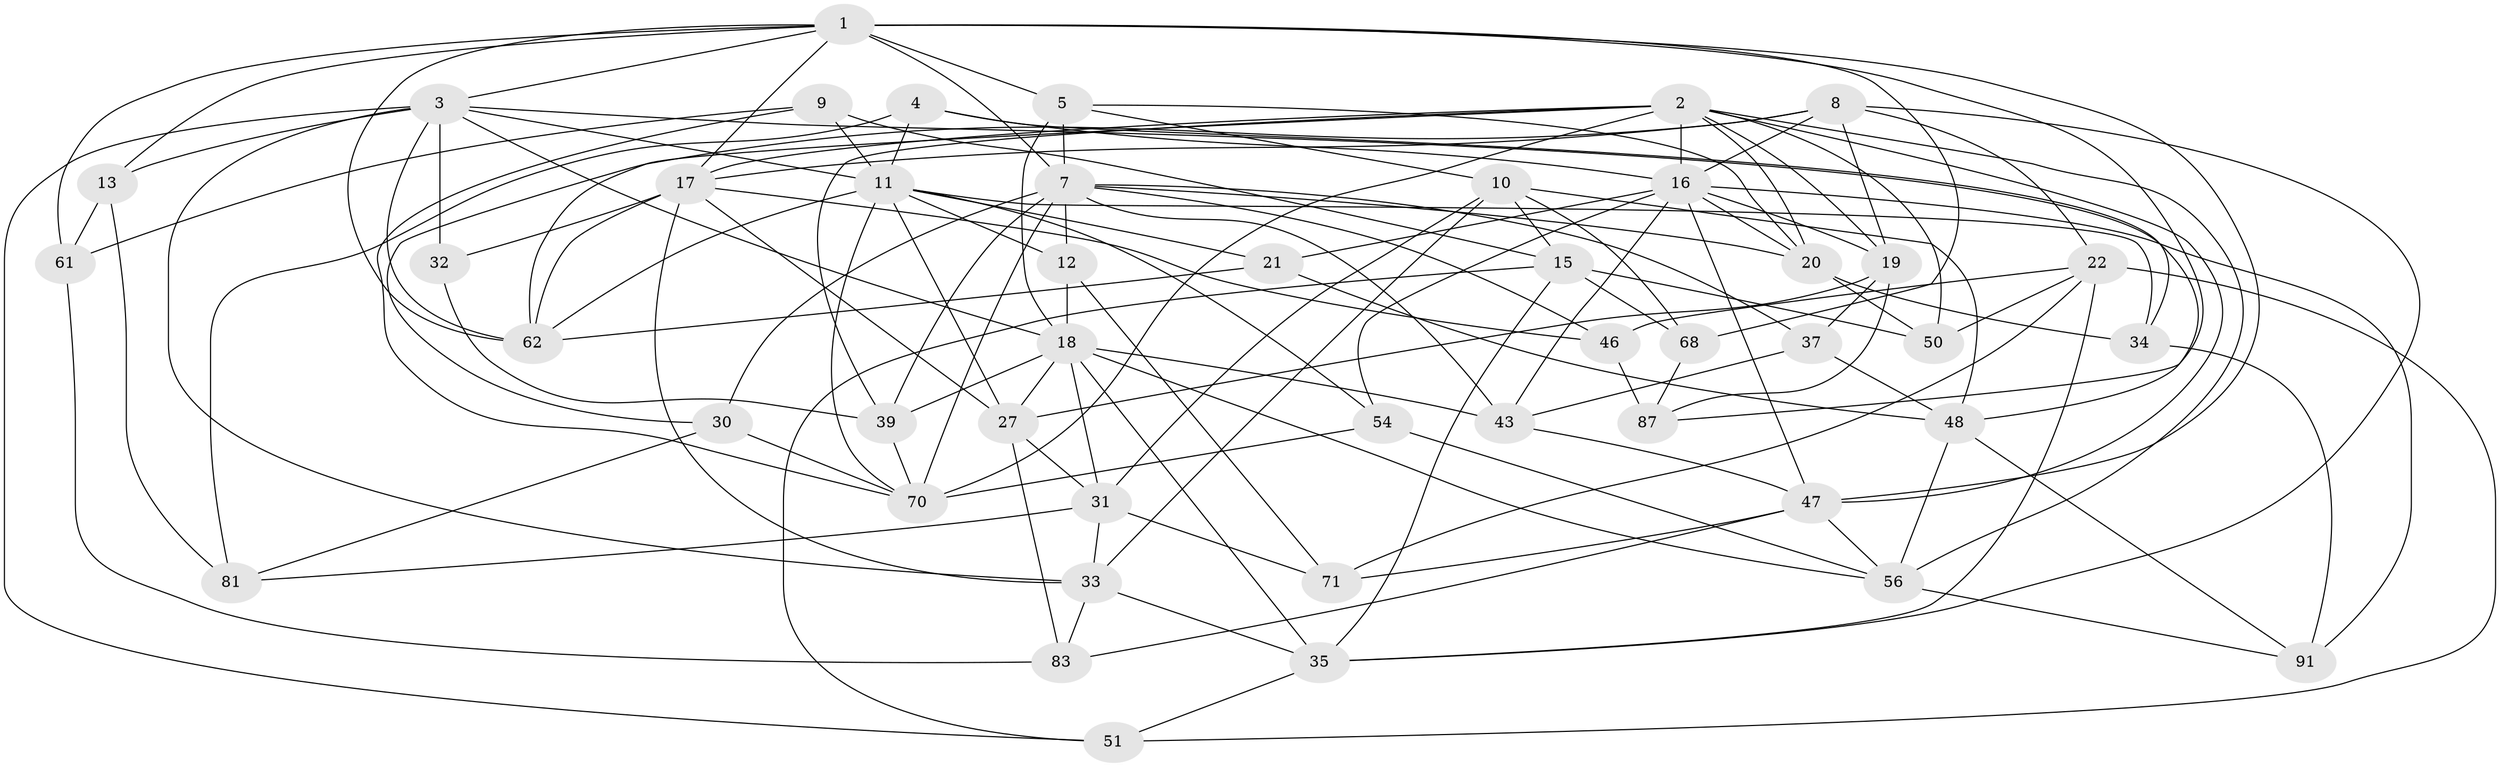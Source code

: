 // original degree distribution, {4: 1.0}
// Generated by graph-tools (version 1.1) at 2025/16/03/09/25 04:16:31]
// undirected, 46 vertices, 131 edges
graph export_dot {
graph [start="1"]
  node [color=gray90,style=filled];
  1 [super="+36"];
  2 [super="+69+24+6"];
  3 [super="+14+77"];
  4;
  5 [super="+25"];
  7 [super="+73+84+59"];
  8 [super="+88"];
  9;
  10 [super="+52"];
  11 [super="+60+41"];
  12;
  13;
  15 [super="+29"];
  16 [super="+26"];
  17 [super="+64+53"];
  18 [super="+40+44+23"];
  19 [super="+74"];
  20 [super="+65"];
  21;
  22 [super="+55"];
  27 [super="+89"];
  30;
  31 [super="+38"];
  32;
  33 [super="+90"];
  34;
  35 [super="+80"];
  37;
  39 [super="+82"];
  43 [super="+58"];
  46;
  47 [super="+79+49"];
  48 [super="+63"];
  50;
  51;
  54;
  56 [super="+57"];
  61;
  62 [super="+85"];
  68;
  70 [super="+76"];
  71;
  81;
  83;
  87;
  91;
  1 -- 47;
  1 -- 68;
  1 -- 7;
  1 -- 13;
  1 -- 87;
  1 -- 61;
  1 -- 62;
  1 -- 3;
  1 -- 5;
  1 -- 17;
  2 -- 50;
  2 -- 16 [weight=2];
  2 -- 17;
  2 -- 70;
  2 -- 47;
  2 -- 62;
  2 -- 39 [weight=2];
  2 -- 19;
  2 -- 20;
  2 -- 56;
  3 -- 62;
  3 -- 51;
  3 -- 32 [weight=2];
  3 -- 48;
  3 -- 13;
  3 -- 33;
  3 -- 11;
  3 -- 18;
  4 -- 34;
  4 -- 81;
  4 -- 11;
  4 -- 16;
  5 -- 20;
  5 -- 7;
  5 -- 18 [weight=2];
  5 -- 10;
  7 -- 43 [weight=2];
  7 -- 20;
  7 -- 37;
  7 -- 70 [weight=2];
  7 -- 30;
  7 -- 12;
  7 -- 39;
  7 -- 46;
  8 -- 16;
  8 -- 17;
  8 -- 19;
  8 -- 30;
  8 -- 22;
  8 -- 35;
  9 -- 15;
  9 -- 61;
  9 -- 70;
  9 -- 11;
  10 -- 48;
  10 -- 15;
  10 -- 33;
  10 -- 68;
  10 -- 31;
  11 -- 21;
  11 -- 70;
  11 -- 62;
  11 -- 54;
  11 -- 34;
  11 -- 27;
  11 -- 12;
  12 -- 71;
  12 -- 18;
  13 -- 81;
  13 -- 61;
  15 -- 68;
  15 -- 50;
  15 -- 51;
  15 -- 35;
  16 -- 21;
  16 -- 43;
  16 -- 47 [weight=2];
  16 -- 20;
  16 -- 54;
  16 -- 91;
  16 -- 19;
  17 -- 27;
  17 -- 46;
  17 -- 62;
  17 -- 32;
  17 -- 33;
  18 -- 43;
  18 -- 31;
  18 -- 56;
  18 -- 39;
  18 -- 27;
  18 -- 35;
  19 -- 37;
  19 -- 27;
  19 -- 87;
  20 -- 50;
  20 -- 34;
  21 -- 62;
  21 -- 48;
  22 -- 51;
  22 -- 46;
  22 -- 50;
  22 -- 71;
  22 -- 35;
  27 -- 83;
  27 -- 31;
  30 -- 81;
  30 -- 70;
  31 -- 81;
  31 -- 33;
  31 -- 71;
  32 -- 39;
  33 -- 83;
  33 -- 35;
  34 -- 91;
  35 -- 51;
  37 -- 48;
  37 -- 43;
  39 -- 70;
  43 -- 47;
  46 -- 87;
  47 -- 83;
  47 -- 71;
  47 -- 56;
  48 -- 56;
  48 -- 91;
  54 -- 56;
  54 -- 70;
  56 -- 91;
  61 -- 83;
  68 -- 87;
}
